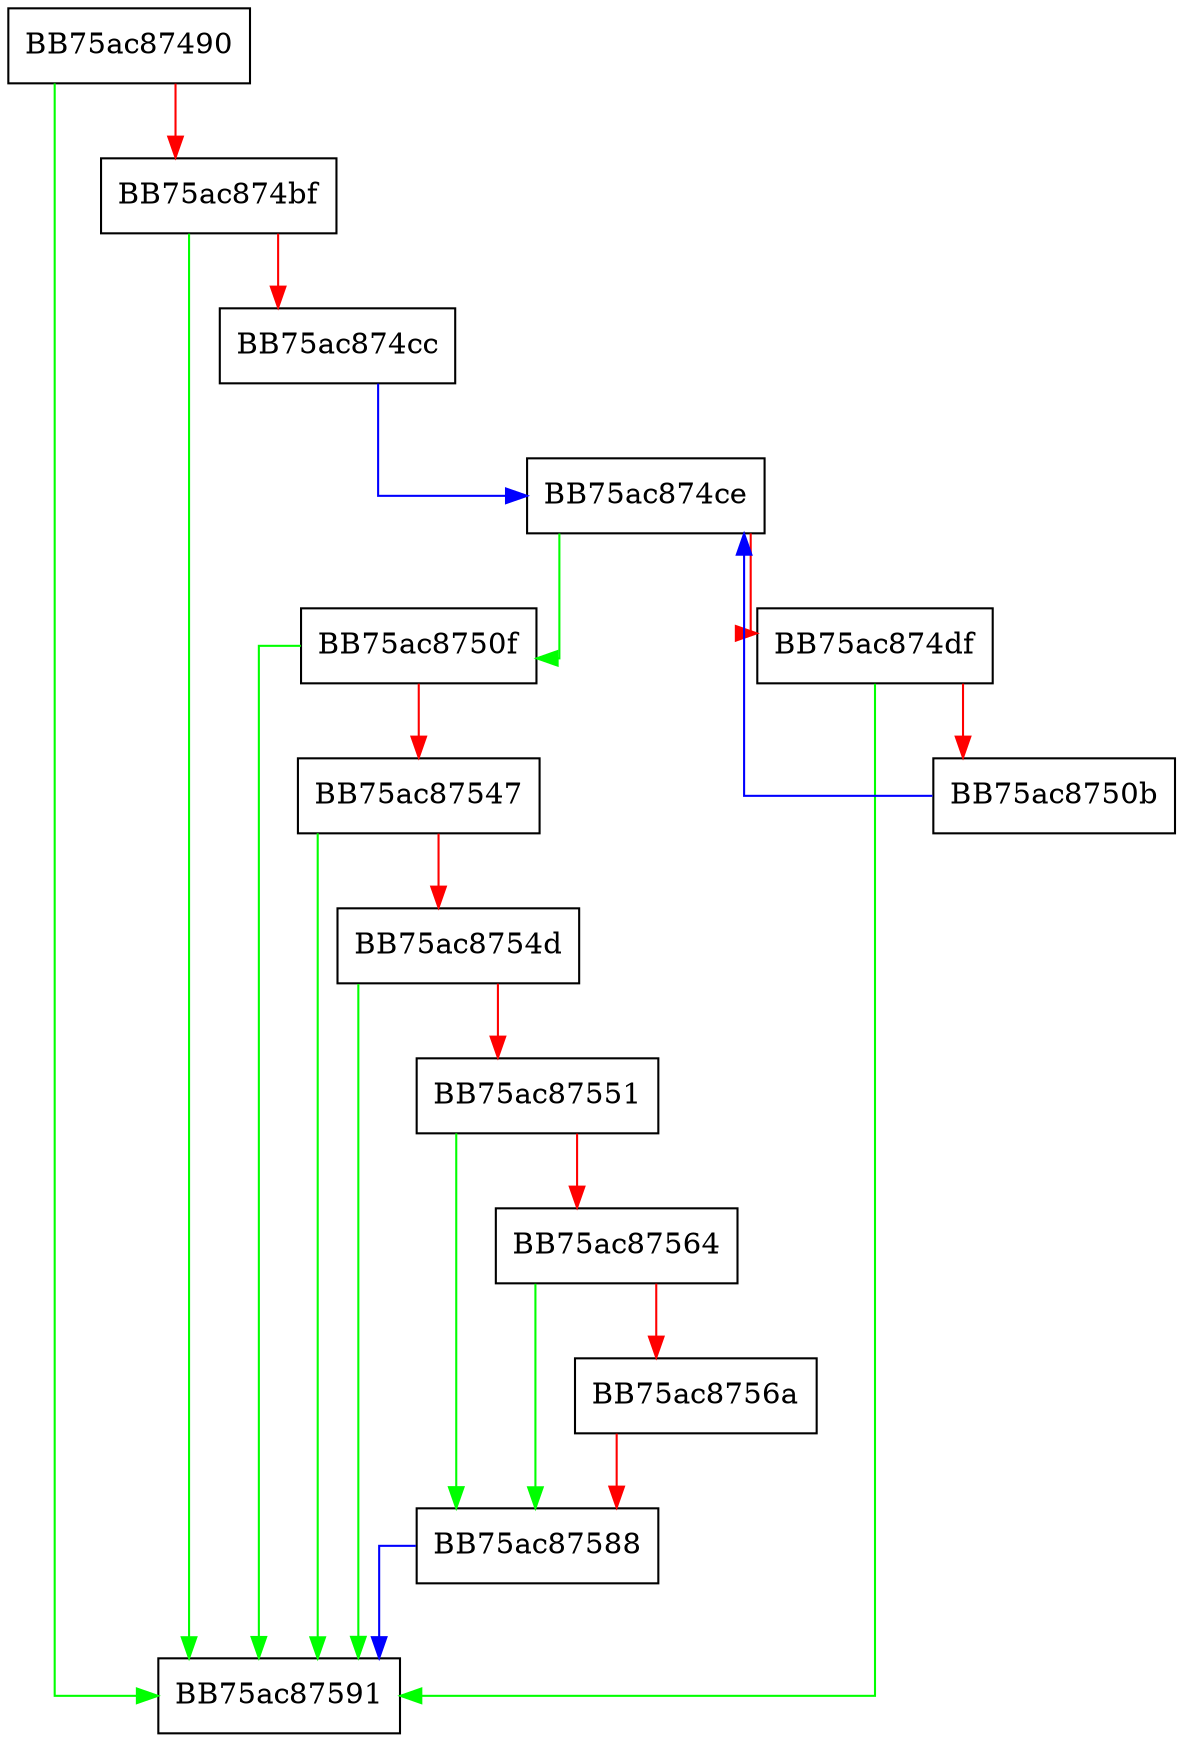 digraph Init {
  node [shape="box"];
  graph [splines=ortho];
  BB75ac87490 -> BB75ac87591 [color="green"];
  BB75ac87490 -> BB75ac874bf [color="red"];
  BB75ac874bf -> BB75ac87591 [color="green"];
  BB75ac874bf -> BB75ac874cc [color="red"];
  BB75ac874cc -> BB75ac874ce [color="blue"];
  BB75ac874ce -> BB75ac8750f [color="green"];
  BB75ac874ce -> BB75ac874df [color="red"];
  BB75ac874df -> BB75ac87591 [color="green"];
  BB75ac874df -> BB75ac8750b [color="red"];
  BB75ac8750b -> BB75ac874ce [color="blue"];
  BB75ac8750f -> BB75ac87591 [color="green"];
  BB75ac8750f -> BB75ac87547 [color="red"];
  BB75ac87547 -> BB75ac87591 [color="green"];
  BB75ac87547 -> BB75ac8754d [color="red"];
  BB75ac8754d -> BB75ac87591 [color="green"];
  BB75ac8754d -> BB75ac87551 [color="red"];
  BB75ac87551 -> BB75ac87588 [color="green"];
  BB75ac87551 -> BB75ac87564 [color="red"];
  BB75ac87564 -> BB75ac87588 [color="green"];
  BB75ac87564 -> BB75ac8756a [color="red"];
  BB75ac8756a -> BB75ac87588 [color="red"];
  BB75ac87588 -> BB75ac87591 [color="blue"];
}